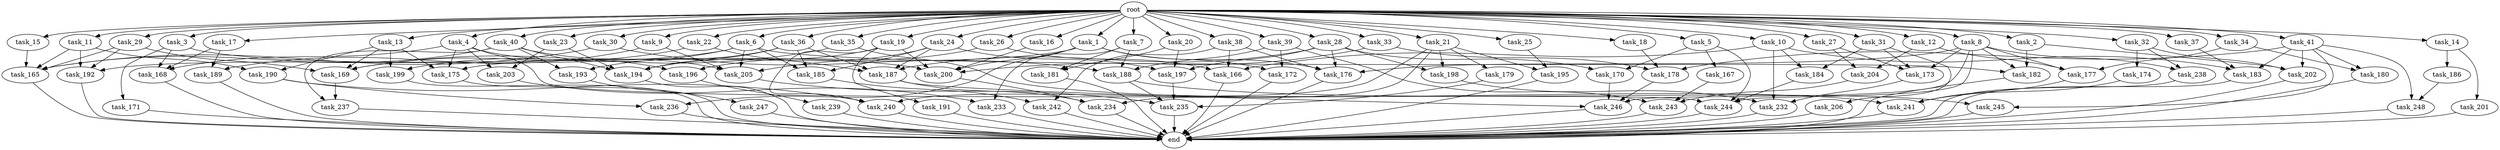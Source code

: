 digraph G {
  root [size="0.000000"];
  task_1 [size="1024.000000"];
  task_2 [size="1024.000000"];
  task_3 [size="1024.000000"];
  task_4 [size="1024.000000"];
  task_5 [size="1024.000000"];
  task_6 [size="1024.000000"];
  task_7 [size="1024.000000"];
  task_8 [size="1024.000000"];
  task_9 [size="1024.000000"];
  task_10 [size="1024.000000"];
  task_11 [size="1024.000000"];
  task_12 [size="1024.000000"];
  task_13 [size="1024.000000"];
  task_14 [size="1024.000000"];
  task_15 [size="1024.000000"];
  task_16 [size="1024.000000"];
  task_17 [size="1024.000000"];
  task_18 [size="1024.000000"];
  task_19 [size="1024.000000"];
  task_20 [size="1024.000000"];
  task_21 [size="1024.000000"];
  task_22 [size="1024.000000"];
  task_23 [size="1024.000000"];
  task_24 [size="1024.000000"];
  task_25 [size="1024.000000"];
  task_26 [size="1024.000000"];
  task_27 [size="1024.000000"];
  task_28 [size="1024.000000"];
  task_29 [size="1024.000000"];
  task_30 [size="1024.000000"];
  task_31 [size="1024.000000"];
  task_32 [size="1024.000000"];
  task_33 [size="1024.000000"];
  task_34 [size="1024.000000"];
  task_35 [size="1024.000000"];
  task_36 [size="1024.000000"];
  task_37 [size="1024.000000"];
  task_38 [size="1024.000000"];
  task_39 [size="1024.000000"];
  task_40 [size="1024.000000"];
  task_41 [size="1024.000000"];
  task_165 [size="1511828488192.000000"];
  task_166 [size="721554505728.000000"];
  task_167 [size="214748364800.000000"];
  task_168 [size="592705486848.000000"];
  task_169 [size="1202590842880.000000"];
  task_170 [size="292057776128.000000"];
  task_171 [size="420906795008.000000"];
  task_172 [size="352187318272.000000"];
  task_173 [size="1073741824000.000000"];
  task_174 [size="214748364800.000000"];
  task_175 [size="463856467968.000000"];
  task_176 [size="506806140928.000000"];
  task_177 [size="575525617664.000000"];
  task_178 [size="1855425871872.000000"];
  task_179 [size="549755813888.000000"];
  task_180 [size="1279900254208.000000"];
  task_181 [size="1116691496960.000000"];
  task_182 [size="764504178688.000000"];
  task_183 [size="1108101562368.000000"];
  task_184 [size="171798691840.000000"];
  task_185 [size="901943132160.000000"];
  task_186 [size="549755813888.000000"];
  task_187 [size="506806140928.000000"];
  task_188 [size="773094113280.000000"];
  task_189 [size="352187318272.000000"];
  task_190 [size="292057776128.000000"];
  task_191 [size="214748364800.000000"];
  task_192 [size="841813590016.000000"];
  task_193 [size="833223655424.000000"];
  task_194 [size="1082331758592.000000"];
  task_195 [size="1245540515840.000000"];
  task_196 [size="584115552256.000000"];
  task_197 [size="987842478080.000000"];
  task_198 [size="627065225216.000000"];
  task_199 [size="764504178688.000000"];
  task_200 [size="1846835937280.000000"];
  task_201 [size="549755813888.000000"];
  task_202 [size="1211180777472.000000"];
  task_203 [size="68719476736.000000"];
  task_204 [size="936302870528.000000"];
  task_205 [size="1675037245440.000000"];
  task_206 [size="137438953472.000000"];
  task_232 [size="532575944704.000000"];
  task_233 [size="730144440320.000000"];
  task_234 [size="1236950581248.000000"];
  task_235 [size="773094113280.000000"];
  task_236 [size="523986010112.000000"];
  task_237 [size="1245540515840.000000"];
  task_238 [size="292057776128.000000"];
  task_239 [size="420906795008.000000"];
  task_240 [size="1073741824000.000000"];
  task_241 [size="1279900254208.000000"];
  task_242 [size="446676598784.000000"];
  task_243 [size="867583393792.000000"];
  task_244 [size="747324309504.000000"];
  task_245 [size="1168231104512.000000"];
  task_246 [size="1563368095744.000000"];
  task_247 [size="77309411328.000000"];
  task_248 [size="1408749273088.000000"];
  end [size="0.000000"];

  root -> task_1 [size="1.000000"];
  root -> task_2 [size="1.000000"];
  root -> task_3 [size="1.000000"];
  root -> task_4 [size="1.000000"];
  root -> task_5 [size="1.000000"];
  root -> task_6 [size="1.000000"];
  root -> task_7 [size="1.000000"];
  root -> task_8 [size="1.000000"];
  root -> task_9 [size="1.000000"];
  root -> task_10 [size="1.000000"];
  root -> task_11 [size="1.000000"];
  root -> task_12 [size="1.000000"];
  root -> task_13 [size="1.000000"];
  root -> task_14 [size="1.000000"];
  root -> task_15 [size="1.000000"];
  root -> task_16 [size="1.000000"];
  root -> task_17 [size="1.000000"];
  root -> task_18 [size="1.000000"];
  root -> task_19 [size="1.000000"];
  root -> task_20 [size="1.000000"];
  root -> task_21 [size="1.000000"];
  root -> task_22 [size="1.000000"];
  root -> task_23 [size="1.000000"];
  root -> task_24 [size="1.000000"];
  root -> task_25 [size="1.000000"];
  root -> task_26 [size="1.000000"];
  root -> task_27 [size="1.000000"];
  root -> task_28 [size="1.000000"];
  root -> task_29 [size="1.000000"];
  root -> task_30 [size="1.000000"];
  root -> task_31 [size="1.000000"];
  root -> task_32 [size="1.000000"];
  root -> task_33 [size="1.000000"];
  root -> task_34 [size="1.000000"];
  root -> task_35 [size="1.000000"];
  root -> task_36 [size="1.000000"];
  root -> task_37 [size="1.000000"];
  root -> task_38 [size="1.000000"];
  root -> task_39 [size="1.000000"];
  root -> task_40 [size="1.000000"];
  root -> task_41 [size="1.000000"];
  task_1 -> task_172 [size="209715200.000000"];
  task_1 -> task_175 [size="209715200.000000"];
  task_1 -> task_176 [size="209715200.000000"];
  task_1 -> task_200 [size="209715200.000000"];
  task_1 -> task_236 [size="209715200.000000"];
  task_2 -> task_182 [size="134217728.000000"];
  task_2 -> task_202 [size="134217728.000000"];
  task_3 -> task_168 [size="411041792.000000"];
  task_3 -> task_171 [size="411041792.000000"];
  task_3 -> task_200 [size="411041792.000000"];
  task_4 -> task_168 [size="33554432.000000"];
  task_4 -> task_175 [size="33554432.000000"];
  task_4 -> task_196 [size="33554432.000000"];
  task_4 -> task_203 [size="33554432.000000"];
  task_4 -> task_244 [size="33554432.000000"];
  task_5 -> task_167 [size="209715200.000000"];
  task_5 -> task_170 [size="209715200.000000"];
  task_5 -> task_244 [size="209715200.000000"];
  task_6 -> task_182 [size="536870912.000000"];
  task_6 -> task_185 [size="536870912.000000"];
  task_6 -> task_192 [size="536870912.000000"];
  task_6 -> task_199 [size="536870912.000000"];
  task_6 -> task_205 [size="536870912.000000"];
  task_7 -> task_181 [size="411041792.000000"];
  task_7 -> task_188 [size="411041792.000000"];
  task_7 -> task_233 [size="411041792.000000"];
  task_8 -> task_173 [size="75497472.000000"];
  task_8 -> task_176 [size="75497472.000000"];
  task_8 -> task_177 [size="75497472.000000"];
  task_8 -> task_182 [size="75497472.000000"];
  task_8 -> task_238 [size="75497472.000000"];
  task_8 -> task_244 [size="75497472.000000"];
  task_8 -> task_246 [size="75497472.000000"];
  task_9 -> task_189 [size="209715200.000000"];
  task_9 -> task_205 [size="209715200.000000"];
  task_10 -> task_166 [size="33554432.000000"];
  task_10 -> task_183 [size="33554432.000000"];
  task_10 -> task_184 [size="33554432.000000"];
  task_10 -> task_232 [size="33554432.000000"];
  task_11 -> task_165 [size="75497472.000000"];
  task_11 -> task_190 [size="75497472.000000"];
  task_11 -> task_192 [size="75497472.000000"];
  task_12 -> task_177 [size="75497472.000000"];
  task_12 -> task_204 [size="75497472.000000"];
  task_13 -> task_169 [size="209715200.000000"];
  task_13 -> task_175 [size="209715200.000000"];
  task_13 -> task_190 [size="209715200.000000"];
  task_13 -> task_199 [size="209715200.000000"];
  task_14 -> task_186 [size="536870912.000000"];
  task_14 -> task_201 [size="536870912.000000"];
  task_15 -> task_165 [size="301989888.000000"];
  task_16 -> task_200 [size="134217728.000000"];
  task_17 -> task_168 [size="134217728.000000"];
  task_17 -> task_189 [size="134217728.000000"];
  task_18 -> task_178 [size="134217728.000000"];
  task_19 -> task_191 [size="209715200.000000"];
  task_19 -> task_194 [size="209715200.000000"];
  task_19 -> task_200 [size="209715200.000000"];
  task_19 -> task_240 [size="209715200.000000"];
  task_20 -> task_181 [size="679477248.000000"];
  task_20 -> task_197 [size="679477248.000000"];
  task_21 -> task_179 [size="536870912.000000"];
  task_21 -> task_195 [size="536870912.000000"];
  task_21 -> task_198 [size="536870912.000000"];
  task_21 -> task_234 [size="536870912.000000"];
  task_21 -> task_240 [size="536870912.000000"];
  task_22 -> task_169 [size="75497472.000000"];
  task_22 -> task_187 [size="75497472.000000"];
  task_23 -> task_194 [size="33554432.000000"];
  task_23 -> task_203 [size="33554432.000000"];
  task_24 -> task_185 [size="209715200.000000"];
  task_24 -> task_187 [size="209715200.000000"];
  task_24 -> task_197 [size="209715200.000000"];
  task_24 -> task_205 [size="209715200.000000"];
  task_25 -> task_195 [size="679477248.000000"];
  task_26 -> task_166 [size="536870912.000000"];
  task_26 -> task_196 [size="536870912.000000"];
  task_27 -> task_173 [size="838860800.000000"];
  task_27 -> task_204 [size="838860800.000000"];
  task_28 -> task_170 [size="75497472.000000"];
  task_28 -> task_176 [size="75497472.000000"];
  task_28 -> task_187 [size="75497472.000000"];
  task_28 -> task_197 [size="75497472.000000"];
  task_28 -> task_198 [size="75497472.000000"];
  task_29 -> task_165 [size="209715200.000000"];
  task_29 -> task_169 [size="209715200.000000"];
  task_29 -> task_192 [size="209715200.000000"];
  task_30 -> task_165 [size="209715200.000000"];
  task_30 -> task_188 [size="209715200.000000"];
  task_31 -> task_173 [size="134217728.000000"];
  task_31 -> task_184 [size="134217728.000000"];
  task_31 -> task_206 [size="134217728.000000"];
  task_32 -> task_174 [size="209715200.000000"];
  task_32 -> task_202 [size="209715200.000000"];
  task_32 -> task_238 [size="209715200.000000"];
  task_33 -> task_178 [size="838860800.000000"];
  task_33 -> task_200 [size="838860800.000000"];
  task_34 -> task_177 [size="411041792.000000"];
  task_34 -> task_180 [size="411041792.000000"];
  task_35 -> task_169 [size="679477248.000000"];
  task_35 -> task_241 [size="679477248.000000"];
  task_36 -> task_185 [size="134217728.000000"];
  task_36 -> task_187 [size="134217728.000000"];
  task_36 -> task_193 [size="134217728.000000"];
  task_36 -> task_194 [size="134217728.000000"];
  task_37 -> task_183 [size="209715200.000000"];
  task_38 -> task_166 [size="134217728.000000"];
  task_38 -> task_176 [size="134217728.000000"];
  task_38 -> task_242 [size="134217728.000000"];
  task_39 -> task_172 [size="134217728.000000"];
  task_39 -> task_188 [size="134217728.000000"];
  task_39 -> task_243 [size="134217728.000000"];
  task_40 -> task_165 [size="679477248.000000"];
  task_40 -> task_193 [size="679477248.000000"];
  task_40 -> task_194 [size="679477248.000000"];
  task_40 -> task_205 [size="679477248.000000"];
  task_40 -> task_237 [size="679477248.000000"];
  task_41 -> task_178 [size="838860800.000000"];
  task_41 -> task_180 [size="838860800.000000"];
  task_41 -> task_183 [size="838860800.000000"];
  task_41 -> task_202 [size="838860800.000000"];
  task_41 -> task_245 [size="838860800.000000"];
  task_41 -> task_248 [size="838860800.000000"];
  task_165 -> end [size="1.000000"];
  task_166 -> end [size="1.000000"];
  task_167 -> task_243 [size="679477248.000000"];
  task_168 -> end [size="1.000000"];
  task_169 -> task_237 [size="536870912.000000"];
  task_170 -> task_246 [size="75497472.000000"];
  task_171 -> end [size="1.000000"];
  task_172 -> end [size="1.000000"];
  task_173 -> task_232 [size="75497472.000000"];
  task_174 -> task_241 [size="536870912.000000"];
  task_175 -> end [size="1.000000"];
  task_176 -> end [size="1.000000"];
  task_177 -> task_241 [size="33554432.000000"];
  task_178 -> task_246 [size="838860800.000000"];
  task_179 -> task_235 [size="33554432.000000"];
  task_180 -> end [size="1.000000"];
  task_181 -> end [size="1.000000"];
  task_182 -> end [size="1.000000"];
  task_183 -> end [size="1.000000"];
  task_184 -> task_244 [size="411041792.000000"];
  task_185 -> task_242 [size="301989888.000000"];
  task_186 -> task_248 [size="536870912.000000"];
  task_187 -> task_234 [size="536870912.000000"];
  task_187 -> task_246 [size="536870912.000000"];
  task_188 -> task_235 [size="301989888.000000"];
  task_188 -> task_245 [size="301989888.000000"];
  task_189 -> end [size="1.000000"];
  task_190 -> task_236 [size="301989888.000000"];
  task_190 -> task_240 [size="301989888.000000"];
  task_191 -> end [size="1.000000"];
  task_192 -> end [size="1.000000"];
  task_193 -> task_247 [size="75497472.000000"];
  task_194 -> end [size="1.000000"];
  task_195 -> end [size="1.000000"];
  task_196 -> task_239 [size="411041792.000000"];
  task_197 -> task_235 [size="209715200.000000"];
  task_198 -> task_232 [size="411041792.000000"];
  task_199 -> end [size="1.000000"];
  task_200 -> task_234 [size="134217728.000000"];
  task_201 -> end [size="1.000000"];
  task_202 -> end [size="1.000000"];
  task_203 -> task_233 [size="301989888.000000"];
  task_204 -> task_243 [size="33554432.000000"];
  task_205 -> task_235 [size="209715200.000000"];
  task_206 -> end [size="1.000000"];
  task_232 -> end [size="1.000000"];
  task_233 -> end [size="1.000000"];
  task_234 -> end [size="1.000000"];
  task_235 -> end [size="1.000000"];
  task_236 -> end [size="1.000000"];
  task_237 -> end [size="1.000000"];
  task_238 -> end [size="1.000000"];
  task_239 -> end [size="1.000000"];
  task_240 -> end [size="1.000000"];
  task_241 -> end [size="1.000000"];
  task_242 -> end [size="1.000000"];
  task_243 -> end [size="1.000000"];
  task_244 -> end [size="1.000000"];
  task_245 -> end [size="1.000000"];
  task_246 -> end [size="1.000000"];
  task_247 -> end [size="1.000000"];
  task_248 -> end [size="1.000000"];
}
